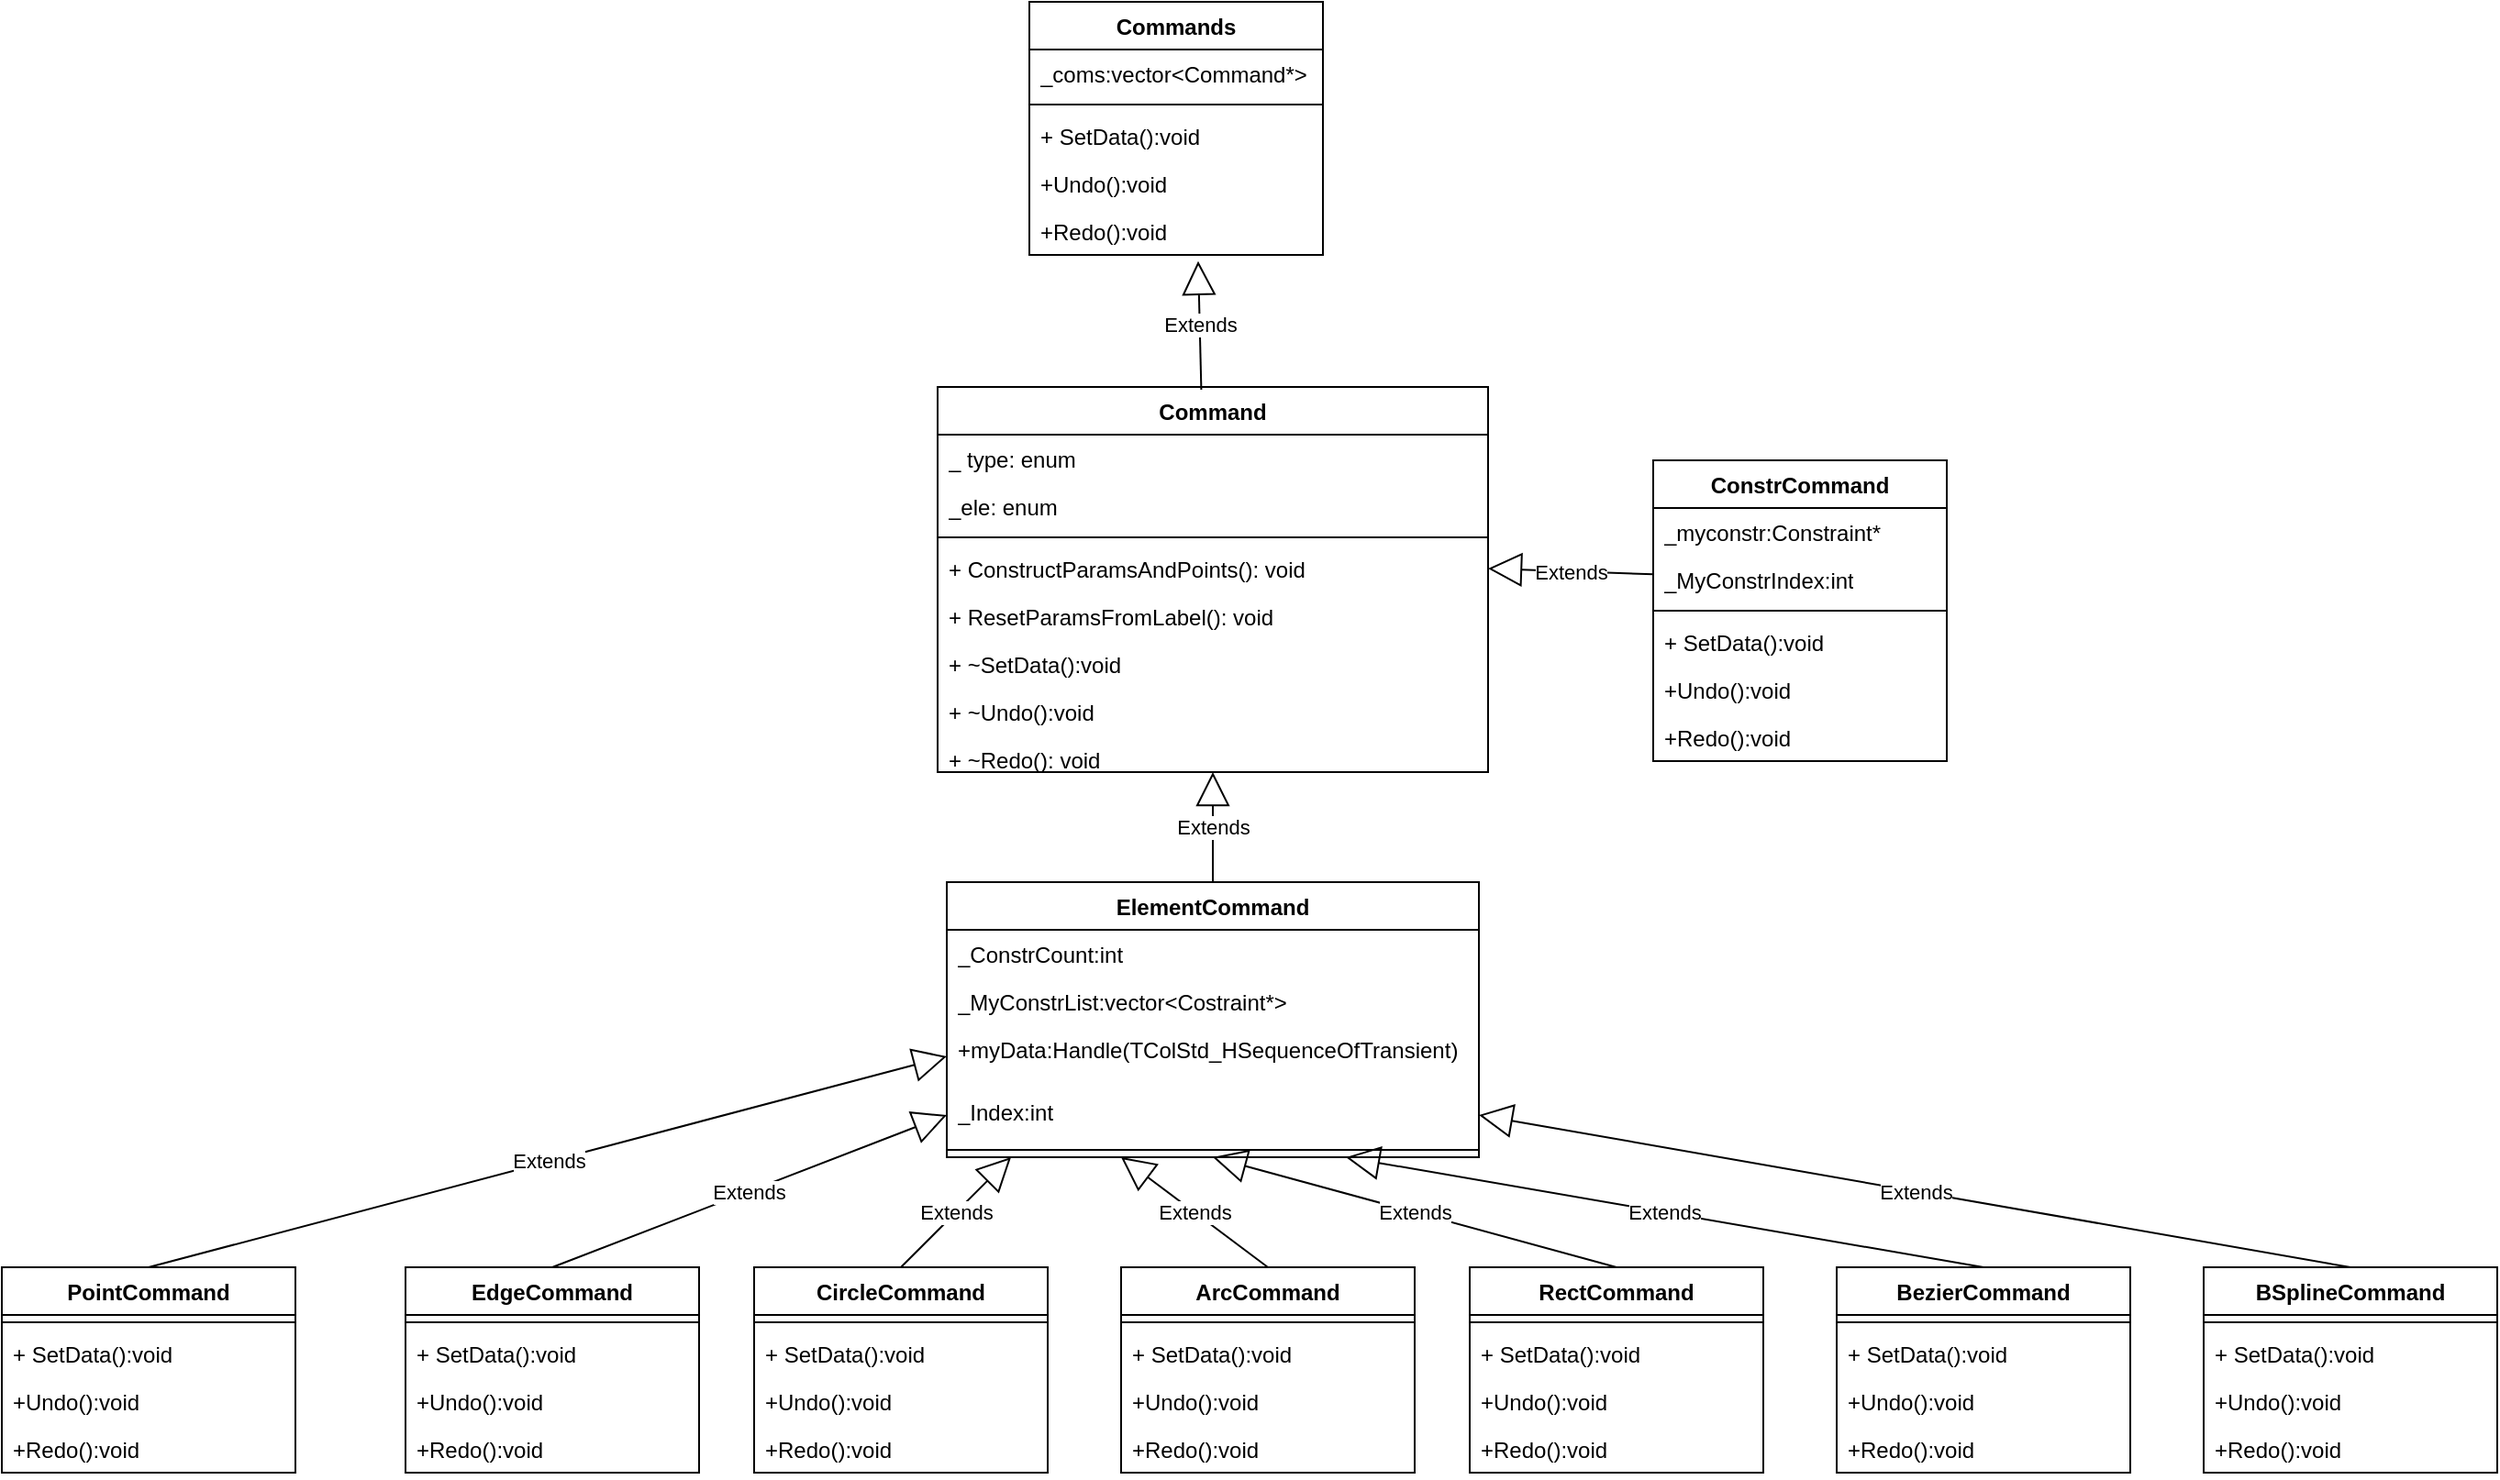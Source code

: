 <mxfile version="21.1.1" type="github">
  <diagram name="第 1 页" id="APt0ZdESlRapImWM6K2p">
    <mxGraphModel dx="2345" dy="1851" grid="1" gridSize="10" guides="1" tooltips="1" connect="1" arrows="1" fold="1" page="1" pageScale="1" pageWidth="827" pageHeight="1169" math="0" shadow="0">
      <root>
        <mxCell id="0" />
        <mxCell id="1" parent="0" />
        <mxCell id="FwNOIw_IpjpsXelLsTZ9-1" value="Command" style="swimlane;fontStyle=1;align=center;verticalAlign=top;childLayout=stackLayout;horizontal=1;startSize=26;horizontalStack=0;resizeParent=1;resizeParentMax=0;resizeLast=0;collapsible=1;marginBottom=0;whiteSpace=wrap;html=1;" parent="1" vertex="1">
          <mxGeometry x="80" y="-90" width="300" height="210" as="geometry" />
        </mxCell>
        <mxCell id="FwNOIw_IpjpsXelLsTZ9-2" value="_ type: enum" style="text;strokeColor=none;fillColor=none;align=left;verticalAlign=top;spacingLeft=4;spacingRight=4;overflow=hidden;rotatable=0;points=[[0,0.5],[1,0.5]];portConstraint=eastwest;whiteSpace=wrap;html=1;" parent="FwNOIw_IpjpsXelLsTZ9-1" vertex="1">
          <mxGeometry y="26" width="300" height="26" as="geometry" />
        </mxCell>
        <mxCell id="FwNOIw_IpjpsXelLsTZ9-50" value="_ele: enum" style="text;strokeColor=none;fillColor=none;align=left;verticalAlign=top;spacingLeft=4;spacingRight=4;overflow=hidden;rotatable=0;points=[[0,0.5],[1,0.5]];portConstraint=eastwest;whiteSpace=wrap;html=1;" parent="FwNOIw_IpjpsXelLsTZ9-1" vertex="1">
          <mxGeometry y="52" width="300" height="26" as="geometry" />
        </mxCell>
        <mxCell id="FwNOIw_IpjpsXelLsTZ9-3" value="" style="line;strokeWidth=1;fillColor=none;align=left;verticalAlign=middle;spacingTop=-1;spacingLeft=3;spacingRight=3;rotatable=0;labelPosition=right;points=[];portConstraint=eastwest;strokeColor=inherit;" parent="FwNOIw_IpjpsXelLsTZ9-1" vertex="1">
          <mxGeometry y="78" width="300" height="8" as="geometry" />
        </mxCell>
        <mxCell id="FwNOIw_IpjpsXelLsTZ9-51" value="+ ConstructParamsAndPoints(): void" style="text;strokeColor=none;fillColor=none;align=left;verticalAlign=top;spacingLeft=4;spacingRight=4;overflow=hidden;rotatable=0;points=[[0,0.5],[1,0.5]];portConstraint=eastwest;whiteSpace=wrap;html=1;" parent="FwNOIw_IpjpsXelLsTZ9-1" vertex="1">
          <mxGeometry y="86" width="300" height="26" as="geometry" />
        </mxCell>
        <mxCell id="FwNOIw_IpjpsXelLsTZ9-54" value="+ ResetParamsFromLabel(): void" style="text;strokeColor=none;fillColor=none;align=left;verticalAlign=top;spacingLeft=4;spacingRight=4;overflow=hidden;rotatable=0;points=[[0,0.5],[1,0.5]];portConstraint=eastwest;whiteSpace=wrap;html=1;" parent="FwNOIw_IpjpsXelLsTZ9-1" vertex="1">
          <mxGeometry y="112" width="300" height="26" as="geometry" />
        </mxCell>
        <mxCell id="FwNOIw_IpjpsXelLsTZ9-53" value="+ ~SetData():void" style="text;strokeColor=none;fillColor=none;align=left;verticalAlign=top;spacingLeft=4;spacingRight=4;overflow=hidden;rotatable=0;points=[[0,0.5],[1,0.5]];portConstraint=eastwest;whiteSpace=wrap;html=1;" parent="FwNOIw_IpjpsXelLsTZ9-1" vertex="1">
          <mxGeometry y="138" width="300" height="26" as="geometry" />
        </mxCell>
        <mxCell id="FwNOIw_IpjpsXelLsTZ9-52" value="+ ~Undo():void" style="text;strokeColor=none;fillColor=none;align=left;verticalAlign=top;spacingLeft=4;spacingRight=4;overflow=hidden;rotatable=0;points=[[0,0.5],[1,0.5]];portConstraint=eastwest;whiteSpace=wrap;html=1;" parent="FwNOIw_IpjpsXelLsTZ9-1" vertex="1">
          <mxGeometry y="164" width="300" height="26" as="geometry" />
        </mxCell>
        <mxCell id="FwNOIw_IpjpsXelLsTZ9-4" value="+ ~Redo(): void" style="text;strokeColor=none;fillColor=none;align=left;verticalAlign=top;spacingLeft=4;spacingRight=4;overflow=hidden;rotatable=0;points=[[0,0.5],[1,0.5]];portConstraint=eastwest;whiteSpace=wrap;html=1;" parent="FwNOIw_IpjpsXelLsTZ9-1" vertex="1">
          <mxGeometry y="190" width="300" height="20" as="geometry" />
        </mxCell>
        <mxCell id="FwNOIw_IpjpsXelLsTZ9-5" value="ConstrCommand" style="swimlane;fontStyle=1;align=center;verticalAlign=top;childLayout=stackLayout;horizontal=1;startSize=26;horizontalStack=0;resizeParent=1;resizeParentMax=0;resizeLast=0;collapsible=1;marginBottom=0;whiteSpace=wrap;html=1;" parent="1" vertex="1">
          <mxGeometry x="470" y="-50" width="160" height="164" as="geometry" />
        </mxCell>
        <mxCell id="FwNOIw_IpjpsXelLsTZ9-6" value="_myconstr:Constraint*" style="text;strokeColor=none;fillColor=none;align=left;verticalAlign=top;spacingLeft=4;spacingRight=4;overflow=hidden;rotatable=0;points=[[0,0.5],[1,0.5]];portConstraint=eastwest;whiteSpace=wrap;html=1;" parent="FwNOIw_IpjpsXelLsTZ9-5" vertex="1">
          <mxGeometry y="26" width="160" height="26" as="geometry" />
        </mxCell>
        <mxCell id="FwNOIw_IpjpsXelLsTZ9-58" value="_MyConstrIndex:int" style="text;strokeColor=none;fillColor=none;align=left;verticalAlign=top;spacingLeft=4;spacingRight=4;overflow=hidden;rotatable=0;points=[[0,0.5],[1,0.5]];portConstraint=eastwest;whiteSpace=wrap;html=1;" parent="FwNOIw_IpjpsXelLsTZ9-5" vertex="1">
          <mxGeometry y="52" width="160" height="26" as="geometry" />
        </mxCell>
        <mxCell id="FwNOIw_IpjpsXelLsTZ9-7" value="" style="line;strokeWidth=1;fillColor=none;align=left;verticalAlign=middle;spacingTop=-1;spacingLeft=3;spacingRight=3;rotatable=0;labelPosition=right;points=[];portConstraint=eastwest;strokeColor=inherit;" parent="FwNOIw_IpjpsXelLsTZ9-5" vertex="1">
          <mxGeometry y="78" width="160" height="8" as="geometry" />
        </mxCell>
        <mxCell id="FwNOIw_IpjpsXelLsTZ9-59" value="+ SetData():void" style="text;strokeColor=none;fillColor=none;align=left;verticalAlign=top;spacingLeft=4;spacingRight=4;overflow=hidden;rotatable=0;points=[[0,0.5],[1,0.5]];portConstraint=eastwest;whiteSpace=wrap;html=1;" parent="FwNOIw_IpjpsXelLsTZ9-5" vertex="1">
          <mxGeometry y="86" width="160" height="26" as="geometry" />
        </mxCell>
        <mxCell id="FwNOIw_IpjpsXelLsTZ9-60" value="+Undo():void&amp;nbsp;" style="text;strokeColor=none;fillColor=none;align=left;verticalAlign=top;spacingLeft=4;spacingRight=4;overflow=hidden;rotatable=0;points=[[0,0.5],[1,0.5]];portConstraint=eastwest;whiteSpace=wrap;html=1;" parent="FwNOIw_IpjpsXelLsTZ9-5" vertex="1">
          <mxGeometry y="112" width="160" height="26" as="geometry" />
        </mxCell>
        <mxCell id="FwNOIw_IpjpsXelLsTZ9-8" value="+Redo():void" style="text;strokeColor=none;fillColor=none;align=left;verticalAlign=top;spacingLeft=4;spacingRight=4;overflow=hidden;rotatable=0;points=[[0,0.5],[1,0.5]];portConstraint=eastwest;whiteSpace=wrap;html=1;" parent="FwNOIw_IpjpsXelLsTZ9-5" vertex="1">
          <mxGeometry y="138" width="160" height="26" as="geometry" />
        </mxCell>
        <mxCell id="FwNOIw_IpjpsXelLsTZ9-9" value="ElementCommand" style="swimlane;fontStyle=1;align=center;verticalAlign=top;childLayout=stackLayout;horizontal=1;startSize=26;horizontalStack=0;resizeParent=1;resizeParentMax=0;resizeLast=0;collapsible=1;marginBottom=0;whiteSpace=wrap;html=1;" parent="1" vertex="1">
          <mxGeometry x="85" y="180" width="290" height="150" as="geometry" />
        </mxCell>
        <mxCell id="FwNOIw_IpjpsXelLsTZ9-10" value="_ConstrCount:int" style="text;strokeColor=none;fillColor=none;align=left;verticalAlign=top;spacingLeft=4;spacingRight=4;overflow=hidden;rotatable=0;points=[[0,0.5],[1,0.5]];portConstraint=eastwest;whiteSpace=wrap;html=1;" parent="FwNOIw_IpjpsXelLsTZ9-9" vertex="1">
          <mxGeometry y="26" width="290" height="26" as="geometry" />
        </mxCell>
        <mxCell id="FwNOIw_IpjpsXelLsTZ9-65" value="_MyConstrList:vector&amp;lt;Costraint*&amp;gt;" style="text;strokeColor=none;fillColor=none;align=left;verticalAlign=top;spacingLeft=4;spacingRight=4;overflow=hidden;rotatable=0;points=[[0,0.5],[1,0.5]];portConstraint=eastwest;whiteSpace=wrap;html=1;" parent="FwNOIw_IpjpsXelLsTZ9-9" vertex="1">
          <mxGeometry y="52" width="290" height="26" as="geometry" />
        </mxCell>
        <mxCell id="FwNOIw_IpjpsXelLsTZ9-64" value="+myData:Handle(TColStd_HSequenceOfTransient)" style="text;strokeColor=none;fillColor=none;align=left;verticalAlign=top;spacingLeft=4;spacingRight=4;overflow=hidden;rotatable=0;points=[[0,0.5],[1,0.5]];portConstraint=eastwest;whiteSpace=wrap;html=1;" parent="FwNOIw_IpjpsXelLsTZ9-9" vertex="1">
          <mxGeometry y="78" width="290" height="34" as="geometry" />
        </mxCell>
        <mxCell id="FwNOIw_IpjpsXelLsTZ9-61" value="_Index:int" style="text;strokeColor=none;fillColor=none;align=left;verticalAlign=top;spacingLeft=4;spacingRight=4;overflow=hidden;rotatable=0;points=[[0,0.5],[1,0.5]];portConstraint=eastwest;whiteSpace=wrap;html=1;" parent="FwNOIw_IpjpsXelLsTZ9-9" vertex="1">
          <mxGeometry y="112" width="290" height="30" as="geometry" />
        </mxCell>
        <mxCell id="FwNOIw_IpjpsXelLsTZ9-11" value="" style="line;strokeWidth=1;fillColor=none;align=left;verticalAlign=middle;spacingTop=-1;spacingLeft=3;spacingRight=3;rotatable=0;labelPosition=right;points=[];portConstraint=eastwest;strokeColor=inherit;" parent="FwNOIw_IpjpsXelLsTZ9-9" vertex="1">
          <mxGeometry y="142" width="290" height="8" as="geometry" />
        </mxCell>
        <mxCell id="FwNOIw_IpjpsXelLsTZ9-13" value="PointCommand" style="swimlane;fontStyle=1;align=center;verticalAlign=top;childLayout=stackLayout;horizontal=1;startSize=26;horizontalStack=0;resizeParent=1;resizeParentMax=0;resizeLast=0;collapsible=1;marginBottom=0;whiteSpace=wrap;html=1;" parent="1" vertex="1">
          <mxGeometry x="-430" y="390" width="160" height="112" as="geometry" />
        </mxCell>
        <mxCell id="FwNOIw_IpjpsXelLsTZ9-15" value="" style="line;strokeWidth=1;fillColor=none;align=left;verticalAlign=middle;spacingTop=-1;spacingLeft=3;spacingRight=3;rotatable=0;labelPosition=right;points=[];portConstraint=eastwest;strokeColor=inherit;" parent="FwNOIw_IpjpsXelLsTZ9-13" vertex="1">
          <mxGeometry y="26" width="160" height="8" as="geometry" />
        </mxCell>
        <mxCell id="FwNOIw_IpjpsXelLsTZ9-69" value="+ SetData():void" style="text;strokeColor=none;fillColor=none;align=left;verticalAlign=top;spacingLeft=4;spacingRight=4;overflow=hidden;rotatable=0;points=[[0,0.5],[1,0.5]];portConstraint=eastwest;whiteSpace=wrap;html=1;" parent="FwNOIw_IpjpsXelLsTZ9-13" vertex="1">
          <mxGeometry y="34" width="160" height="26" as="geometry" />
        </mxCell>
        <mxCell id="FwNOIw_IpjpsXelLsTZ9-70" value="+Undo():void&amp;nbsp;" style="text;strokeColor=none;fillColor=none;align=left;verticalAlign=top;spacingLeft=4;spacingRight=4;overflow=hidden;rotatable=0;points=[[0,0.5],[1,0.5]];portConstraint=eastwest;whiteSpace=wrap;html=1;" parent="FwNOIw_IpjpsXelLsTZ9-13" vertex="1">
          <mxGeometry y="60" width="160" height="26" as="geometry" />
        </mxCell>
        <mxCell id="FwNOIw_IpjpsXelLsTZ9-16" value="+Redo():void" style="text;strokeColor=none;fillColor=none;align=left;verticalAlign=top;spacingLeft=4;spacingRight=4;overflow=hidden;rotatable=0;points=[[0,0.5],[1,0.5]];portConstraint=eastwest;whiteSpace=wrap;html=1;" parent="FwNOIw_IpjpsXelLsTZ9-13" vertex="1">
          <mxGeometry y="86" width="160" height="26" as="geometry" />
        </mxCell>
        <mxCell id="FwNOIw_IpjpsXelLsTZ9-22" value="EdgeCommand" style="swimlane;fontStyle=1;align=center;verticalAlign=top;childLayout=stackLayout;horizontal=1;startSize=26;horizontalStack=0;resizeParent=1;resizeParentMax=0;resizeLast=0;collapsible=1;marginBottom=0;whiteSpace=wrap;html=1;" parent="1" vertex="1">
          <mxGeometry x="-210" y="390" width="160" height="112" as="geometry" />
        </mxCell>
        <mxCell id="FwNOIw_IpjpsXelLsTZ9-24" value="" style="line;strokeWidth=1;fillColor=none;align=left;verticalAlign=middle;spacingTop=-1;spacingLeft=3;spacingRight=3;rotatable=0;labelPosition=right;points=[];portConstraint=eastwest;strokeColor=inherit;" parent="FwNOIw_IpjpsXelLsTZ9-22" vertex="1">
          <mxGeometry y="26" width="160" height="8" as="geometry" />
        </mxCell>
        <mxCell id="FwNOIw_IpjpsXelLsTZ9-67" value="+ SetData():void" style="text;strokeColor=none;fillColor=none;align=left;verticalAlign=top;spacingLeft=4;spacingRight=4;overflow=hidden;rotatable=0;points=[[0,0.5],[1,0.5]];portConstraint=eastwest;whiteSpace=wrap;html=1;" parent="FwNOIw_IpjpsXelLsTZ9-22" vertex="1">
          <mxGeometry y="34" width="160" height="26" as="geometry" />
        </mxCell>
        <mxCell id="FwNOIw_IpjpsXelLsTZ9-68" value="+Undo():void&amp;nbsp;" style="text;strokeColor=none;fillColor=none;align=left;verticalAlign=top;spacingLeft=4;spacingRight=4;overflow=hidden;rotatable=0;points=[[0,0.5],[1,0.5]];portConstraint=eastwest;whiteSpace=wrap;html=1;" parent="FwNOIw_IpjpsXelLsTZ9-22" vertex="1">
          <mxGeometry y="60" width="160" height="26" as="geometry" />
        </mxCell>
        <mxCell id="FwNOIw_IpjpsXelLsTZ9-25" value="+Redo():void" style="text;strokeColor=none;fillColor=none;align=left;verticalAlign=top;spacingLeft=4;spacingRight=4;overflow=hidden;rotatable=0;points=[[0,0.5],[1,0.5]];portConstraint=eastwest;whiteSpace=wrap;html=1;" parent="FwNOIw_IpjpsXelLsTZ9-22" vertex="1">
          <mxGeometry y="86" width="160" height="26" as="geometry" />
        </mxCell>
        <mxCell id="FwNOIw_IpjpsXelLsTZ9-26" value="Commands" style="swimlane;fontStyle=1;align=center;verticalAlign=top;childLayout=stackLayout;horizontal=1;startSize=26;horizontalStack=0;resizeParent=1;resizeParentMax=0;resizeLast=0;collapsible=1;marginBottom=0;whiteSpace=wrap;html=1;" parent="1" vertex="1">
          <mxGeometry x="130" y="-300" width="160" height="138" as="geometry" />
        </mxCell>
        <mxCell id="FwNOIw_IpjpsXelLsTZ9-27" value="_coms:vector&amp;lt;Command*&amp;gt;" style="text;strokeColor=none;fillColor=none;align=left;verticalAlign=top;spacingLeft=4;spacingRight=4;overflow=hidden;rotatable=0;points=[[0,0.5],[1,0.5]];portConstraint=eastwest;whiteSpace=wrap;html=1;" parent="FwNOIw_IpjpsXelLsTZ9-26" vertex="1">
          <mxGeometry y="26" width="160" height="26" as="geometry" />
        </mxCell>
        <mxCell id="FwNOIw_IpjpsXelLsTZ9-28" value="" style="line;strokeWidth=1;fillColor=none;align=left;verticalAlign=middle;spacingTop=-1;spacingLeft=3;spacingRight=3;rotatable=0;labelPosition=right;points=[];portConstraint=eastwest;strokeColor=inherit;" parent="FwNOIw_IpjpsXelLsTZ9-26" vertex="1">
          <mxGeometry y="52" width="160" height="8" as="geometry" />
        </mxCell>
        <mxCell id="FwNOIw_IpjpsXelLsTZ9-56" value="+ SetData():void" style="text;strokeColor=none;fillColor=none;align=left;verticalAlign=top;spacingLeft=4;spacingRight=4;overflow=hidden;rotatable=0;points=[[0,0.5],[1,0.5]];portConstraint=eastwest;whiteSpace=wrap;html=1;" parent="FwNOIw_IpjpsXelLsTZ9-26" vertex="1">
          <mxGeometry y="60" width="160" height="26" as="geometry" />
        </mxCell>
        <mxCell id="FwNOIw_IpjpsXelLsTZ9-29" value="+Undo():void&amp;nbsp;" style="text;strokeColor=none;fillColor=none;align=left;verticalAlign=top;spacingLeft=4;spacingRight=4;overflow=hidden;rotatable=0;points=[[0,0.5],[1,0.5]];portConstraint=eastwest;whiteSpace=wrap;html=1;" parent="FwNOIw_IpjpsXelLsTZ9-26" vertex="1">
          <mxGeometry y="86" width="160" height="26" as="geometry" />
        </mxCell>
        <mxCell id="FwNOIw_IpjpsXelLsTZ9-57" value="+Redo():void" style="text;strokeColor=none;fillColor=none;align=left;verticalAlign=top;spacingLeft=4;spacingRight=4;overflow=hidden;rotatable=0;points=[[0,0.5],[1,0.5]];portConstraint=eastwest;whiteSpace=wrap;html=1;" parent="FwNOIw_IpjpsXelLsTZ9-26" vertex="1">
          <mxGeometry y="112" width="160" height="26" as="geometry" />
        </mxCell>
        <mxCell id="FwNOIw_IpjpsXelLsTZ9-30" value="CircleCommand" style="swimlane;fontStyle=1;align=center;verticalAlign=top;childLayout=stackLayout;horizontal=1;startSize=26;horizontalStack=0;resizeParent=1;resizeParentMax=0;resizeLast=0;collapsible=1;marginBottom=0;whiteSpace=wrap;html=1;" parent="1" vertex="1">
          <mxGeometry x="-20" y="390" width="160" height="112" as="geometry" />
        </mxCell>
        <mxCell id="FwNOIw_IpjpsXelLsTZ9-32" value="" style="line;strokeWidth=1;fillColor=none;align=left;verticalAlign=middle;spacingTop=-1;spacingLeft=3;spacingRight=3;rotatable=0;labelPosition=right;points=[];portConstraint=eastwest;strokeColor=inherit;" parent="FwNOIw_IpjpsXelLsTZ9-30" vertex="1">
          <mxGeometry y="26" width="160" height="8" as="geometry" />
        </mxCell>
        <mxCell id="FwNOIw_IpjpsXelLsTZ9-78" value="+ SetData():void" style="text;strokeColor=none;fillColor=none;align=left;verticalAlign=top;spacingLeft=4;spacingRight=4;overflow=hidden;rotatable=0;points=[[0,0.5],[1,0.5]];portConstraint=eastwest;whiteSpace=wrap;html=1;" parent="FwNOIw_IpjpsXelLsTZ9-30" vertex="1">
          <mxGeometry y="34" width="160" height="26" as="geometry" />
        </mxCell>
        <mxCell id="FwNOIw_IpjpsXelLsTZ9-77" value="+Undo():void&amp;nbsp;" style="text;strokeColor=none;fillColor=none;align=left;verticalAlign=top;spacingLeft=4;spacingRight=4;overflow=hidden;rotatable=0;points=[[0,0.5],[1,0.5]];portConstraint=eastwest;whiteSpace=wrap;html=1;" parent="FwNOIw_IpjpsXelLsTZ9-30" vertex="1">
          <mxGeometry y="60" width="160" height="26" as="geometry" />
        </mxCell>
        <mxCell id="FwNOIw_IpjpsXelLsTZ9-33" value="+Redo():void" style="text;strokeColor=none;fillColor=none;align=left;verticalAlign=top;spacingLeft=4;spacingRight=4;overflow=hidden;rotatable=0;points=[[0,0.5],[1,0.5]];portConstraint=eastwest;whiteSpace=wrap;html=1;" parent="FwNOIw_IpjpsXelLsTZ9-30" vertex="1">
          <mxGeometry y="86" width="160" height="26" as="geometry" />
        </mxCell>
        <mxCell id="FwNOIw_IpjpsXelLsTZ9-34" value="ArcCommand" style="swimlane;fontStyle=1;align=center;verticalAlign=top;childLayout=stackLayout;horizontal=1;startSize=26;horizontalStack=0;resizeParent=1;resizeParentMax=0;resizeLast=0;collapsible=1;marginBottom=0;whiteSpace=wrap;html=1;" parent="1" vertex="1">
          <mxGeometry x="180" y="390" width="160" height="112" as="geometry" />
        </mxCell>
        <mxCell id="FwNOIw_IpjpsXelLsTZ9-36" value="" style="line;strokeWidth=1;fillColor=none;align=left;verticalAlign=middle;spacingTop=-1;spacingLeft=3;spacingRight=3;rotatable=0;labelPosition=right;points=[];portConstraint=eastwest;strokeColor=inherit;" parent="FwNOIw_IpjpsXelLsTZ9-34" vertex="1">
          <mxGeometry y="26" width="160" height="8" as="geometry" />
        </mxCell>
        <mxCell id="FwNOIw_IpjpsXelLsTZ9-37" value="+ SetData():void" style="text;strokeColor=none;fillColor=none;align=left;verticalAlign=top;spacingLeft=4;spacingRight=4;overflow=hidden;rotatable=0;points=[[0,0.5],[1,0.5]];portConstraint=eastwest;whiteSpace=wrap;html=1;" parent="FwNOIw_IpjpsXelLsTZ9-34" vertex="1">
          <mxGeometry y="34" width="160" height="26" as="geometry" />
        </mxCell>
        <mxCell id="FwNOIw_IpjpsXelLsTZ9-72" value="+Undo():void&amp;nbsp;" style="text;strokeColor=none;fillColor=none;align=left;verticalAlign=top;spacingLeft=4;spacingRight=4;overflow=hidden;rotatable=0;points=[[0,0.5],[1,0.5]];portConstraint=eastwest;whiteSpace=wrap;html=1;" parent="FwNOIw_IpjpsXelLsTZ9-34" vertex="1">
          <mxGeometry y="60" width="160" height="26" as="geometry" />
        </mxCell>
        <mxCell id="FwNOIw_IpjpsXelLsTZ9-71" value="+Redo():void" style="text;strokeColor=none;fillColor=none;align=left;verticalAlign=top;spacingLeft=4;spacingRight=4;overflow=hidden;rotatable=0;points=[[0,0.5],[1,0.5]];portConstraint=eastwest;whiteSpace=wrap;html=1;" parent="FwNOIw_IpjpsXelLsTZ9-34" vertex="1">
          <mxGeometry y="86" width="160" height="26" as="geometry" />
        </mxCell>
        <mxCell id="FwNOIw_IpjpsXelLsTZ9-38" value="RectCommand" style="swimlane;fontStyle=1;align=center;verticalAlign=top;childLayout=stackLayout;horizontal=1;startSize=26;horizontalStack=0;resizeParent=1;resizeParentMax=0;resizeLast=0;collapsible=1;marginBottom=0;whiteSpace=wrap;html=1;" parent="1" vertex="1">
          <mxGeometry x="370" y="390" width="160" height="112" as="geometry" />
        </mxCell>
        <mxCell id="FwNOIw_IpjpsXelLsTZ9-40" value="" style="line;strokeWidth=1;fillColor=none;align=left;verticalAlign=middle;spacingTop=-1;spacingLeft=3;spacingRight=3;rotatable=0;labelPosition=right;points=[];portConstraint=eastwest;strokeColor=inherit;" parent="FwNOIw_IpjpsXelLsTZ9-38" vertex="1">
          <mxGeometry y="26" width="160" height="8" as="geometry" />
        </mxCell>
        <mxCell id="FwNOIw_IpjpsXelLsTZ9-73" value="+ SetData():void" style="text;strokeColor=none;fillColor=none;align=left;verticalAlign=top;spacingLeft=4;spacingRight=4;overflow=hidden;rotatable=0;points=[[0,0.5],[1,0.5]];portConstraint=eastwest;whiteSpace=wrap;html=1;" parent="FwNOIw_IpjpsXelLsTZ9-38" vertex="1">
          <mxGeometry y="34" width="160" height="26" as="geometry" />
        </mxCell>
        <mxCell id="FwNOIw_IpjpsXelLsTZ9-74" value="+Undo():void&amp;nbsp;" style="text;strokeColor=none;fillColor=none;align=left;verticalAlign=top;spacingLeft=4;spacingRight=4;overflow=hidden;rotatable=0;points=[[0,0.5],[1,0.5]];portConstraint=eastwest;whiteSpace=wrap;html=1;" parent="FwNOIw_IpjpsXelLsTZ9-38" vertex="1">
          <mxGeometry y="60" width="160" height="26" as="geometry" />
        </mxCell>
        <mxCell id="FwNOIw_IpjpsXelLsTZ9-41" value="+Redo():void" style="text;strokeColor=none;fillColor=none;align=left;verticalAlign=top;spacingLeft=4;spacingRight=4;overflow=hidden;rotatable=0;points=[[0,0.5],[1,0.5]];portConstraint=eastwest;whiteSpace=wrap;html=1;" parent="FwNOIw_IpjpsXelLsTZ9-38" vertex="1">
          <mxGeometry y="86" width="160" height="26" as="geometry" />
        </mxCell>
        <mxCell id="FwNOIw_IpjpsXelLsTZ9-42" value="BezierCommand" style="swimlane;fontStyle=1;align=center;verticalAlign=top;childLayout=stackLayout;horizontal=1;startSize=26;horizontalStack=0;resizeParent=1;resizeParentMax=0;resizeLast=0;collapsible=1;marginBottom=0;whiteSpace=wrap;html=1;" parent="1" vertex="1">
          <mxGeometry x="570" y="390" width="160" height="112" as="geometry" />
        </mxCell>
        <mxCell id="FwNOIw_IpjpsXelLsTZ9-44" value="" style="line;strokeWidth=1;fillColor=none;align=left;verticalAlign=middle;spacingTop=-1;spacingLeft=3;spacingRight=3;rotatable=0;labelPosition=right;points=[];portConstraint=eastwest;strokeColor=inherit;" parent="FwNOIw_IpjpsXelLsTZ9-42" vertex="1">
          <mxGeometry y="26" width="160" height="8" as="geometry" />
        </mxCell>
        <mxCell id="FwNOIw_IpjpsXelLsTZ9-75" value="+ SetData():void" style="text;strokeColor=none;fillColor=none;align=left;verticalAlign=top;spacingLeft=4;spacingRight=4;overflow=hidden;rotatable=0;points=[[0,0.5],[1,0.5]];portConstraint=eastwest;whiteSpace=wrap;html=1;" parent="FwNOIw_IpjpsXelLsTZ9-42" vertex="1">
          <mxGeometry y="34" width="160" height="26" as="geometry" />
        </mxCell>
        <mxCell id="FwNOIw_IpjpsXelLsTZ9-76" value="+Undo():void&amp;nbsp;" style="text;strokeColor=none;fillColor=none;align=left;verticalAlign=top;spacingLeft=4;spacingRight=4;overflow=hidden;rotatable=0;points=[[0,0.5],[1,0.5]];portConstraint=eastwest;whiteSpace=wrap;html=1;" parent="FwNOIw_IpjpsXelLsTZ9-42" vertex="1">
          <mxGeometry y="60" width="160" height="26" as="geometry" />
        </mxCell>
        <mxCell id="FwNOIw_IpjpsXelLsTZ9-45" value="+Redo():void" style="text;strokeColor=none;fillColor=none;align=left;verticalAlign=top;spacingLeft=4;spacingRight=4;overflow=hidden;rotatable=0;points=[[0,0.5],[1,0.5]];portConstraint=eastwest;whiteSpace=wrap;html=1;" parent="FwNOIw_IpjpsXelLsTZ9-42" vertex="1">
          <mxGeometry y="86" width="160" height="26" as="geometry" />
        </mxCell>
        <mxCell id="FwNOIw_IpjpsXelLsTZ9-46" value="BSplineCommand" style="swimlane;fontStyle=1;align=center;verticalAlign=top;childLayout=stackLayout;horizontal=1;startSize=26;horizontalStack=0;resizeParent=1;resizeParentMax=0;resizeLast=0;collapsible=1;marginBottom=0;whiteSpace=wrap;html=1;" parent="1" vertex="1">
          <mxGeometry x="770" y="390" width="160" height="112" as="geometry" />
        </mxCell>
        <mxCell id="FwNOIw_IpjpsXelLsTZ9-48" value="" style="line;strokeWidth=1;fillColor=none;align=left;verticalAlign=middle;spacingTop=-1;spacingLeft=3;spacingRight=3;rotatable=0;labelPosition=right;points=[];portConstraint=eastwest;strokeColor=inherit;" parent="FwNOIw_IpjpsXelLsTZ9-46" vertex="1">
          <mxGeometry y="26" width="160" height="8" as="geometry" />
        </mxCell>
        <mxCell id="FwNOIw_IpjpsXelLsTZ9-79" value="+ SetData():void" style="text;strokeColor=none;fillColor=none;align=left;verticalAlign=top;spacingLeft=4;spacingRight=4;overflow=hidden;rotatable=0;points=[[0,0.5],[1,0.5]];portConstraint=eastwest;whiteSpace=wrap;html=1;" parent="FwNOIw_IpjpsXelLsTZ9-46" vertex="1">
          <mxGeometry y="34" width="160" height="26" as="geometry" />
        </mxCell>
        <mxCell id="FwNOIw_IpjpsXelLsTZ9-81" value="+Undo():void&amp;nbsp;" style="text;strokeColor=none;fillColor=none;align=left;verticalAlign=top;spacingLeft=4;spacingRight=4;overflow=hidden;rotatable=0;points=[[0,0.5],[1,0.5]];portConstraint=eastwest;whiteSpace=wrap;html=1;" parent="FwNOIw_IpjpsXelLsTZ9-46" vertex="1">
          <mxGeometry y="60" width="160" height="26" as="geometry" />
        </mxCell>
        <mxCell id="FwNOIw_IpjpsXelLsTZ9-49" value="+Redo():void" style="text;strokeColor=none;fillColor=none;align=left;verticalAlign=top;spacingLeft=4;spacingRight=4;overflow=hidden;rotatable=0;points=[[0,0.5],[1,0.5]];portConstraint=eastwest;whiteSpace=wrap;html=1;" parent="FwNOIw_IpjpsXelLsTZ9-46" vertex="1">
          <mxGeometry y="86" width="160" height="26" as="geometry" />
        </mxCell>
        <mxCell id="FwNOIw_IpjpsXelLsTZ9-82" value="Extends" style="endArrow=block;endSize=16;endFill=0;html=1;rounded=0;exitX=0.479;exitY=0.007;exitDx=0;exitDy=0;exitPerimeter=0;entryX=0.575;entryY=1.131;entryDx=0;entryDy=0;entryPerimeter=0;" parent="1" source="FwNOIw_IpjpsXelLsTZ9-1" target="FwNOIw_IpjpsXelLsTZ9-57" edge="1">
          <mxGeometry width="160" relative="1" as="geometry">
            <mxPoint x="300" y="-120" as="sourcePoint" />
            <mxPoint x="460" y="-120" as="targetPoint" />
          </mxGeometry>
        </mxCell>
        <mxCell id="FwNOIw_IpjpsXelLsTZ9-84" value="Extends" style="endArrow=block;endSize=16;endFill=0;html=1;rounded=0;entryX=1;entryY=0.5;entryDx=0;entryDy=0;" parent="1" source="FwNOIw_IpjpsXelLsTZ9-58" target="FwNOIw_IpjpsXelLsTZ9-51" edge="1">
          <mxGeometry width="160" relative="1" as="geometry">
            <mxPoint x="360" y="210" as="sourcePoint" />
            <mxPoint x="520" y="210" as="targetPoint" />
          </mxGeometry>
        </mxCell>
        <mxCell id="FwNOIw_IpjpsXelLsTZ9-83" value="Extends" style="endArrow=block;endSize=16;endFill=0;html=1;rounded=0;exitX=0.5;exitY=0;exitDx=0;exitDy=0;" parent="1" source="FwNOIw_IpjpsXelLsTZ9-9" target="FwNOIw_IpjpsXelLsTZ9-4" edge="1">
          <mxGeometry width="160" relative="1" as="geometry">
            <mxPoint x="185" y="180" as="sourcePoint" />
            <mxPoint x="345" y="180" as="targetPoint" />
          </mxGeometry>
        </mxCell>
        <mxCell id="FColDyaxkQ_lDitE4tK9-3" value="Extends" style="endArrow=block;endSize=16;endFill=0;html=1;rounded=0;exitX=0.5;exitY=0;exitDx=0;exitDy=0;entryX=0;entryY=0.5;entryDx=0;entryDy=0;" edge="1" parent="1" source="FwNOIw_IpjpsXelLsTZ9-13" target="FwNOIw_IpjpsXelLsTZ9-64">
          <mxGeometry width="160" relative="1" as="geometry">
            <mxPoint x="-190" y="280" as="sourcePoint" />
            <mxPoint x="-30" y="280" as="targetPoint" />
          </mxGeometry>
        </mxCell>
        <mxCell id="FColDyaxkQ_lDitE4tK9-4" value="Extends" style="endArrow=block;endSize=16;endFill=0;html=1;rounded=0;exitX=0.5;exitY=0;exitDx=0;exitDy=0;entryX=0;entryY=0.5;entryDx=0;entryDy=0;" edge="1" parent="1" source="FwNOIw_IpjpsXelLsTZ9-22" target="FwNOIw_IpjpsXelLsTZ9-61">
          <mxGeometry width="160" relative="1" as="geometry">
            <mxPoint x="-340" y="400" as="sourcePoint" />
            <mxPoint x="80" y="300" as="targetPoint" />
          </mxGeometry>
        </mxCell>
        <mxCell id="FColDyaxkQ_lDitE4tK9-5" value="Extends" style="endArrow=block;endSize=16;endFill=0;html=1;rounded=0;exitX=0.5;exitY=0;exitDx=0;exitDy=0;" edge="1" parent="1" source="FwNOIw_IpjpsXelLsTZ9-30">
          <mxGeometry width="160" relative="1" as="geometry">
            <mxPoint x="-330" y="410" as="sourcePoint" />
            <mxPoint x="120" y="330" as="targetPoint" />
          </mxGeometry>
        </mxCell>
        <mxCell id="FColDyaxkQ_lDitE4tK9-6" value="Extends" style="endArrow=block;endSize=16;endFill=0;html=1;rounded=0;exitX=0.5;exitY=0;exitDx=0;exitDy=0;" edge="1" parent="1" source="FwNOIw_IpjpsXelLsTZ9-34">
          <mxGeometry width="160" relative="1" as="geometry">
            <mxPoint x="-320" y="420" as="sourcePoint" />
            <mxPoint x="180" y="330" as="targetPoint" />
          </mxGeometry>
        </mxCell>
        <mxCell id="FColDyaxkQ_lDitE4tK9-7" value="Extends" style="endArrow=block;endSize=16;endFill=0;html=1;rounded=0;exitX=0.5;exitY=0;exitDx=0;exitDy=0;entryX=0.5;entryY=1;entryDx=0;entryDy=0;" edge="1" parent="1" source="FwNOIw_IpjpsXelLsTZ9-38" target="FwNOIw_IpjpsXelLsTZ9-9">
          <mxGeometry width="160" relative="1" as="geometry">
            <mxPoint x="-310" y="430" as="sourcePoint" />
            <mxPoint x="125" y="315" as="targetPoint" />
          </mxGeometry>
        </mxCell>
        <mxCell id="FColDyaxkQ_lDitE4tK9-8" value="Extends" style="endArrow=block;endSize=16;endFill=0;html=1;rounded=0;exitX=0.5;exitY=0;exitDx=0;exitDy=0;entryX=0.75;entryY=1;entryDx=0;entryDy=0;" edge="1" parent="1" source="FwNOIw_IpjpsXelLsTZ9-42" target="FwNOIw_IpjpsXelLsTZ9-9">
          <mxGeometry width="160" relative="1" as="geometry">
            <mxPoint x="-300" y="440" as="sourcePoint" />
            <mxPoint x="135" y="325" as="targetPoint" />
          </mxGeometry>
        </mxCell>
        <mxCell id="FColDyaxkQ_lDitE4tK9-9" value="Extends" style="endArrow=block;endSize=16;endFill=0;html=1;rounded=0;exitX=0.5;exitY=0;exitDx=0;exitDy=0;entryX=1;entryY=0.5;entryDx=0;entryDy=0;" edge="1" parent="1" source="FwNOIw_IpjpsXelLsTZ9-46" target="FwNOIw_IpjpsXelLsTZ9-61">
          <mxGeometry width="160" relative="1" as="geometry">
            <mxPoint x="-290" y="450" as="sourcePoint" />
            <mxPoint x="145" y="335" as="targetPoint" />
          </mxGeometry>
        </mxCell>
      </root>
    </mxGraphModel>
  </diagram>
</mxfile>
